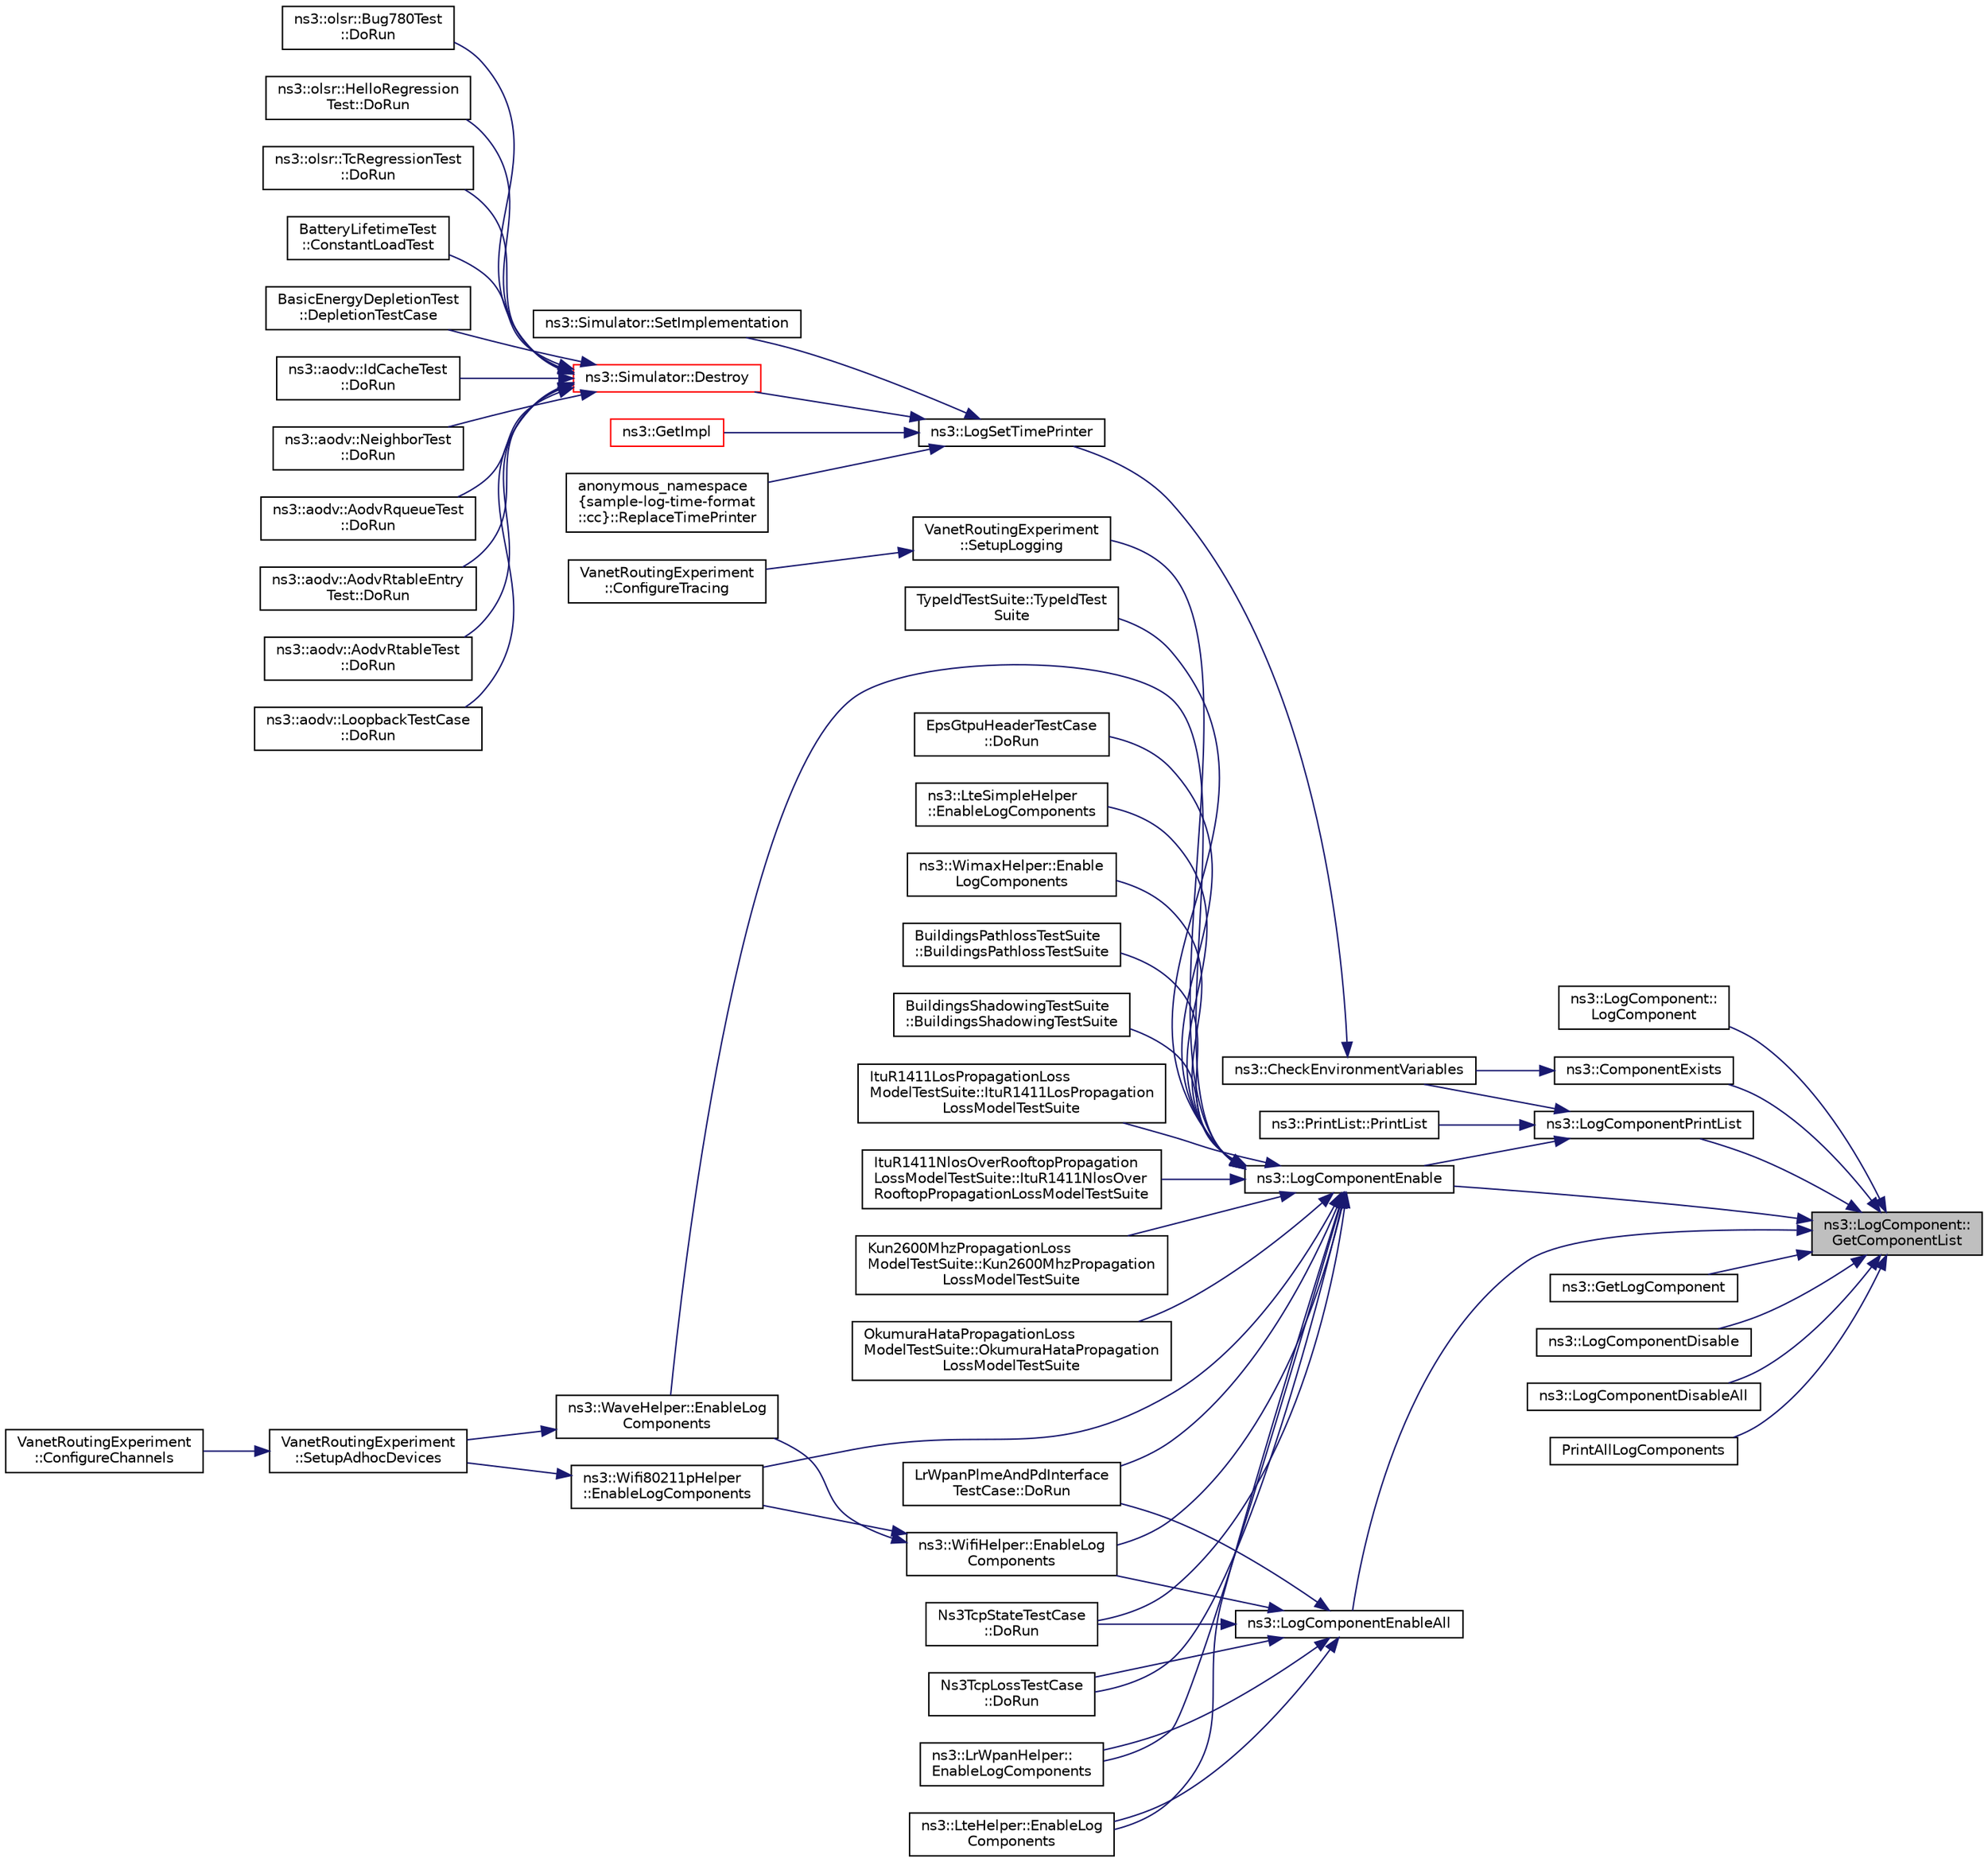 digraph "ns3::LogComponent::GetComponentList"
{
 // LATEX_PDF_SIZE
  edge [fontname="Helvetica",fontsize="10",labelfontname="Helvetica",labelfontsize="10"];
  node [fontname="Helvetica",fontsize="10",shape=record];
  rankdir="RL";
  Node1 [label="ns3::LogComponent::\lGetComponentList",height=0.2,width=0.4,color="black", fillcolor="grey75", style="filled", fontcolor="black",tooltip="Get the list of LogComponnents."];
  Node1 -> Node2 [dir="back",color="midnightblue",fontsize="10",style="solid",fontname="Helvetica"];
  Node2 [label="ns3::LogComponent::\lLogComponent",height=0.2,width=0.4,color="black", fillcolor="white", style="filled",URL="$classns3_1_1_log_component.html#aaa3477d5874bd4d30f4ffc8240892877",tooltip="Constructor."];
  Node1 -> Node3 [dir="back",color="midnightblue",fontsize="10",style="solid",fontname="Helvetica"];
  Node3 [label="ns3::ComponentExists",height=0.2,width=0.4,color="black", fillcolor="white", style="filled",URL="$group__logging.html#gaadcc698770aae684c54dbd1ef4e4b37a",tooltip="Check if a log component exists."];
  Node3 -> Node4 [dir="back",color="midnightblue",fontsize="10",style="solid",fontname="Helvetica"];
  Node4 [label="ns3::CheckEnvironmentVariables",height=0.2,width=0.4,color="black", fillcolor="white", style="filled",URL="$group__logging.html#gacdc0bdeb2d8a90089d4fb09c4b8569ff",tooltip="Parse the NS_LOG environment variable."];
  Node4 -> Node5 [dir="back",color="midnightblue",fontsize="10",style="solid",fontname="Helvetica"];
  Node5 [label="ns3::LogSetTimePrinter",height=0.2,width=0.4,color="black", fillcolor="white", style="filled",URL="$namespacens3.html#a46cd76678f7da29799d1b41994e12ec1",tooltip="Set the TimePrinter function to be used to prepend log messages with the simulation time."];
  Node5 -> Node6 [dir="back",color="midnightblue",fontsize="10",style="solid",fontname="Helvetica"];
  Node6 [label="ns3::Simulator::Destroy",height=0.2,width=0.4,color="red", fillcolor="white", style="filled",URL="$classns3_1_1_simulator.html#a2a056e59a6623225df0957eda0ee8252",tooltip="Execute the events scheduled with ScheduleDestroy()."];
  Node6 -> Node7 [dir="back",color="midnightblue",fontsize="10",style="solid",fontname="Helvetica"];
  Node7 [label="BatteryLifetimeTest\l::ConstantLoadTest",height=0.2,width=0.4,color="black", fillcolor="white", style="filled",URL="$class_battery_lifetime_test.html#a5cfb6c588872035454feb525491b1d52",tooltip=" "];
  Node6 -> Node8 [dir="back",color="midnightblue",fontsize="10",style="solid",fontname="Helvetica"];
  Node8 [label="BasicEnergyDepletionTest\l::DepletionTestCase",height=0.2,width=0.4,color="black", fillcolor="white", style="filled",URL="$class_basic_energy_depletion_test.html#a933f0ff2e50a5dc64b4312619405a05a",tooltip=" "];
  Node6 -> Node9 [dir="back",color="midnightblue",fontsize="10",style="solid",fontname="Helvetica"];
  Node9 [label="ns3::aodv::IdCacheTest\l::DoRun",height=0.2,width=0.4,color="black", fillcolor="white", style="filled",URL="$classns3_1_1aodv_1_1_id_cache_test.html#af48af2859e1e63cf946df38906f4d7a2",tooltip="Implementation to actually run this TestCase."];
  Node6 -> Node10 [dir="back",color="midnightblue",fontsize="10",style="solid",fontname="Helvetica"];
  Node10 [label="ns3::aodv::NeighborTest\l::DoRun",height=0.2,width=0.4,color="black", fillcolor="white", style="filled",URL="$structns3_1_1aodv_1_1_neighbor_test.html#aeb957b7644d6c77f5d0d43d2c160897f",tooltip="Implementation to actually run this TestCase."];
  Node6 -> Node11 [dir="back",color="midnightblue",fontsize="10",style="solid",fontname="Helvetica"];
  Node11 [label="ns3::aodv::AodvRqueueTest\l::DoRun",height=0.2,width=0.4,color="black", fillcolor="white", style="filled",URL="$structns3_1_1aodv_1_1_aodv_rqueue_test.html#a7ec6b59547d19f9c08f2dcff06eecae3",tooltip="Implementation to actually run this TestCase."];
  Node6 -> Node12 [dir="back",color="midnightblue",fontsize="10",style="solid",fontname="Helvetica"];
  Node12 [label="ns3::aodv::AodvRtableEntry\lTest::DoRun",height=0.2,width=0.4,color="black", fillcolor="white", style="filled",URL="$structns3_1_1aodv_1_1_aodv_rtable_entry_test.html#ad1739d41fc9618c26b8c43e9ad45a60b",tooltip="Implementation to actually run this TestCase."];
  Node6 -> Node13 [dir="back",color="midnightblue",fontsize="10",style="solid",fontname="Helvetica"];
  Node13 [label="ns3::aodv::AodvRtableTest\l::DoRun",height=0.2,width=0.4,color="black", fillcolor="white", style="filled",URL="$structns3_1_1aodv_1_1_aodv_rtable_test.html#a9eb10e0a4367097b064fe9875d21e329",tooltip="Implementation to actually run this TestCase."];
  Node6 -> Node14 [dir="back",color="midnightblue",fontsize="10",style="solid",fontname="Helvetica"];
  Node14 [label="ns3::aodv::LoopbackTestCase\l::DoRun",height=0.2,width=0.4,color="black", fillcolor="white", style="filled",URL="$classns3_1_1aodv_1_1_loopback_test_case.html#aa4ecd46f743a971813870cff58563eab",tooltip="Implementation to actually run this TestCase."];
  Node6 -> Node15 [dir="back",color="midnightblue",fontsize="10",style="solid",fontname="Helvetica"];
  Node15 [label="ns3::olsr::Bug780Test\l::DoRun",height=0.2,width=0.4,color="black", fillcolor="white", style="filled",URL="$classns3_1_1olsr_1_1_bug780_test.html#aea2f01c8e6af5f1363b67a23ccaaf030",tooltip="Implementation to actually run this TestCase."];
  Node6 -> Node16 [dir="back",color="midnightblue",fontsize="10",style="solid",fontname="Helvetica"];
  Node16 [label="ns3::olsr::HelloRegression\lTest::DoRun",height=0.2,width=0.4,color="black", fillcolor="white", style="filled",URL="$classns3_1_1olsr_1_1_hello_regression_test.html#a469da2871e46fb6d56da5820f5aa1982",tooltip="Implementation to actually run this TestCase."];
  Node6 -> Node17 [dir="back",color="midnightblue",fontsize="10",style="solid",fontname="Helvetica"];
  Node17 [label="ns3::olsr::TcRegressionTest\l::DoRun",height=0.2,width=0.4,color="black", fillcolor="white", style="filled",URL="$classns3_1_1olsr_1_1_tc_regression_test.html#ab3215c11b0586486c641af620fb1bc0b",tooltip="Implementation to actually run this TestCase."];
  Node5 -> Node44 [dir="back",color="midnightblue",fontsize="10",style="solid",fontname="Helvetica"];
  Node44 [label="ns3::GetImpl",height=0.2,width=0.4,color="red", fillcolor="white", style="filled",URL="$group__simulator.html#ga42eb4eddad41528d4d99794a3dae3fd0",tooltip="Get the SimulatorImpl singleton."];
  Node5 -> Node2008 [dir="back",color="midnightblue",fontsize="10",style="solid",fontname="Helvetica"];
  Node2008 [label="anonymous_namespace\l\{sample-log-time-format\l::cc\}::ReplaceTimePrinter",height=0.2,width=0.4,color="black", fillcolor="white", style="filled",URL="$namespaceanonymous__namespace_02sample-log-time-format_8cc_03.html#a129f6efa2728cf5bef88b946e2696427",tooltip="Set ReplacementTimePrinter as the time printer for log messages."];
  Node5 -> Node633 [dir="back",color="midnightblue",fontsize="10",style="solid",fontname="Helvetica"];
  Node633 [label="ns3::Simulator::SetImplementation",height=0.2,width=0.4,color="black", fillcolor="white", style="filled",URL="$classns3_1_1_simulator.html#ae9c56e0f229fd981f5fdf99650953473",tooltip=" "];
  Node1 -> Node2367 [dir="back",color="midnightblue",fontsize="10",style="solid",fontname="Helvetica"];
  Node2367 [label="ns3::GetLogComponent",height=0.2,width=0.4,color="black", fillcolor="white", style="filled",URL="$namespacens3.html#ac670ec313549b72edd0d449521588083",tooltip="Get the LogComponent registered with the given name."];
  Node1 -> Node2368 [dir="back",color="midnightblue",fontsize="10",style="solid",fontname="Helvetica"];
  Node2368 [label="ns3::LogComponentDisable",height=0.2,width=0.4,color="black", fillcolor="white", style="filled",URL="$namespacens3.html#ad9b33adcd3aa5fc02ae8e8a627d138d5",tooltip="Disable the logging output associated with that log component."];
  Node1 -> Node2369 [dir="back",color="midnightblue",fontsize="10",style="solid",fontname="Helvetica"];
  Node2369 [label="ns3::LogComponentDisableAll",height=0.2,width=0.4,color="black", fillcolor="white", style="filled",URL="$namespacens3.html#a4270606f723af7c8f672a702096baf6c",tooltip="Disable all logging for all components."];
  Node1 -> Node2370 [dir="back",color="midnightblue",fontsize="10",style="solid",fontname="Helvetica"];
  Node2370 [label="ns3::LogComponentEnable",height=0.2,width=0.4,color="black", fillcolor="white", style="filled",URL="$namespacens3.html#adc4ef4f00bb2f5f4edae67fc3bc27f20",tooltip="Enable the logging output associated with that log component."];
  Node2370 -> Node2371 [dir="back",color="midnightblue",fontsize="10",style="solid",fontname="Helvetica"];
  Node2371 [label="BuildingsPathlossTestSuite\l::BuildingsPathlossTestSuite",height=0.2,width=0.4,color="black", fillcolor="white", style="filled",URL="$class_buildings_pathloss_test_suite.html#a0fa7d83d42949e53a1c5833467f994cd",tooltip="Test 1.1 BuildingsPathlossModel Pathloss compound test."];
  Node2370 -> Node2372 [dir="back",color="midnightblue",fontsize="10",style="solid",fontname="Helvetica"];
  Node2372 [label="BuildingsShadowingTestSuite\l::BuildingsShadowingTestSuite",height=0.2,width=0.4,color="black", fillcolor="white", style="filled",URL="$class_buildings_shadowing_test_suite.html#a8aff46917cac31ca76e0e60df47d41ad",tooltip="Test 1.1 Shadowing compound test."];
  Node2370 -> Node2373 [dir="back",color="midnightblue",fontsize="10",style="solid",fontname="Helvetica"];
  Node2373 [label="ItuR1411LosPropagationLoss\lModelTestSuite::ItuR1411LosPropagation\lLossModelTestSuite",height=0.2,width=0.4,color="black", fillcolor="white", style="filled",URL="$class_itu_r1411_los_propagation_loss_model_test_suite.html#ae7a78ad0a301bb2d6dcd6e7e3ffb666f",tooltip=" "];
  Node2370 -> Node2374 [dir="back",color="midnightblue",fontsize="10",style="solid",fontname="Helvetica"];
  Node2374 [label="ItuR1411NlosOverRooftopPropagation\lLossModelTestSuite::ItuR1411NlosOver\lRooftopPropagationLossModelTestSuite",height=0.2,width=0.4,color="black", fillcolor="white", style="filled",URL="$class_itu_r1411_nlos_over_rooftop_propagation_loss_model_test_suite.html#a92a11c7c378ae361bd2752b2ebbf5c72",tooltip=" "];
  Node2370 -> Node2375 [dir="back",color="midnightblue",fontsize="10",style="solid",fontname="Helvetica"];
  Node2375 [label="Kun2600MhzPropagationLoss\lModelTestSuite::Kun2600MhzPropagation\lLossModelTestSuite",height=0.2,width=0.4,color="black", fillcolor="white", style="filled",URL="$class_kun2600_mhz_propagation_loss_model_test_suite.html#a5519fcd48439246ca771ec610be3c62d",tooltip=" "];
  Node2370 -> Node2376 [dir="back",color="midnightblue",fontsize="10",style="solid",fontname="Helvetica"];
  Node2376 [label="OkumuraHataPropagationLoss\lModelTestSuite::OkumuraHataPropagation\lLossModelTestSuite",height=0.2,width=0.4,color="black", fillcolor="white", style="filled",URL="$class_okumura_hata_propagation_loss_model_test_suite.html#a6bbf6c5bbb6914152df616e81fac7350",tooltip=" "];
  Node2370 -> Node2377 [dir="back",color="midnightblue",fontsize="10",style="solid",fontname="Helvetica"];
  Node2377 [label="TypeIdTestSuite::TypeIdTest\lSuite",height=0.2,width=0.4,color="black", fillcolor="white", style="filled",URL="$class_type_id_test_suite.html#a2e12e48a08f109614074505a7cc6ad29",tooltip=" "];
  Node2370 -> Node1765 [dir="back",color="midnightblue",fontsize="10",style="solid",fontname="Helvetica"];
  Node1765 [label="LrWpanPlmeAndPdInterface\lTestCase::DoRun",height=0.2,width=0.4,color="black", fillcolor="white", style="filled",URL="$class_lr_wpan_plme_and_pd_interface_test_case.html#a2d79b8be9839f74b689ac04a8c5e18ce",tooltip="Implementation to actually run this TestCase."];
  Node2370 -> Node2378 [dir="back",color="midnightblue",fontsize="10",style="solid",fontname="Helvetica"];
  Node2378 [label="EpsGtpuHeaderTestCase\l::DoRun",height=0.2,width=0.4,color="black", fillcolor="white", style="filled",URL="$class_eps_gtpu_header_test_case.html#a49e06b747dc8a930183a544e2050034e",tooltip="Implementation to actually run this TestCase."];
  Node2370 -> Node1628 [dir="back",color="midnightblue",fontsize="10",style="solid",fontname="Helvetica"];
  Node1628 [label="Ns3TcpLossTestCase\l::DoRun",height=0.2,width=0.4,color="black", fillcolor="white", style="filled",URL="$class_ns3_tcp_loss_test_case.html#aa6494c8b5df42627efd9625374b2eeeb",tooltip="Implementation to actually run this TestCase."];
  Node2370 -> Node1699 [dir="back",color="midnightblue",fontsize="10",style="solid",fontname="Helvetica"];
  Node1699 [label="Ns3TcpStateTestCase\l::DoRun",height=0.2,width=0.4,color="black", fillcolor="white", style="filled",URL="$class_ns3_tcp_state_test_case.html#a62dd7855d89e540bf08e8ac2e9febf9f",tooltip="Implementation to actually run this TestCase."];
  Node2370 -> Node2379 [dir="back",color="midnightblue",fontsize="10",style="solid",fontname="Helvetica"];
  Node2379 [label="ns3::LrWpanHelper::\lEnableLogComponents",height=0.2,width=0.4,color="black", fillcolor="white", style="filled",URL="$classns3_1_1_lr_wpan_helper.html#a897bfee8ce0c3e4340545423cb3a69af",tooltip="Helper to enable all LrWpan log components with one statement."];
  Node2370 -> Node2380 [dir="back",color="midnightblue",fontsize="10",style="solid",fontname="Helvetica"];
  Node2380 [label="ns3::LteHelper::EnableLog\lComponents",height=0.2,width=0.4,color="black", fillcolor="white", style="filled",URL="$classns3_1_1_lte_helper.html#a1f84fe303e7c737d911c52f529e53abe",tooltip="Enables full-blown logging for major components of the LENA architecture."];
  Node2370 -> Node2381 [dir="back",color="midnightblue",fontsize="10",style="solid",fontname="Helvetica"];
  Node2381 [label="ns3::LteSimpleHelper\l::EnableLogComponents",height=0.2,width=0.4,color="black", fillcolor="white", style="filled",URL="$classns3_1_1_lte_simple_helper.html#a902a5c5e369d2982125de901f6e331e5",tooltip="Enables logging for all components of the LENA architecture."];
  Node2370 -> Node2382 [dir="back",color="midnightblue",fontsize="10",style="solid",fontname="Helvetica"];
  Node2382 [label="ns3::WaveHelper::EnableLog\lComponents",height=0.2,width=0.4,color="black", fillcolor="white", style="filled",URL="$classns3_1_1_wave_helper.html#a9b7510b4aeb982d4a01f2ae829e1ee09",tooltip="Helper to enable all WaveNetDevice log components with one statement."];
  Node2382 -> Node698 [dir="back",color="midnightblue",fontsize="10",style="solid",fontname="Helvetica"];
  Node698 [label="VanetRoutingExperiment\l::SetupAdhocDevices",height=0.2,width=0.4,color="black", fillcolor="white", style="filled",URL="$class_vanet_routing_experiment.html#a8de4279cfaf91886970596e9ba8a4a75",tooltip="Set up the adhoc devices."];
  Node698 -> Node699 [dir="back",color="midnightblue",fontsize="10",style="solid",fontname="Helvetica"];
  Node699 [label="VanetRoutingExperiment\l::ConfigureChannels",height=0.2,width=0.4,color="black", fillcolor="white", style="filled",URL="$class_vanet_routing_experiment.html#adcb4d2d4146919dc6f2cbdc183068e6a",tooltip="Configure channels."];
  Node2370 -> Node2383 [dir="back",color="midnightblue",fontsize="10",style="solid",fontname="Helvetica"];
  Node2383 [label="ns3::Wifi80211pHelper\l::EnableLogComponents",height=0.2,width=0.4,color="black", fillcolor="white", style="filled",URL="$classns3_1_1_wifi80211p_helper.html#a159fbdfa2402e78aebb00e7042ecfa08",tooltip="Helper to enable all WifiNetDevice log components with one statement."];
  Node2383 -> Node698 [dir="back",color="midnightblue",fontsize="10",style="solid",fontname="Helvetica"];
  Node2370 -> Node2384 [dir="back",color="midnightblue",fontsize="10",style="solid",fontname="Helvetica"];
  Node2384 [label="ns3::WifiHelper::EnableLog\lComponents",height=0.2,width=0.4,color="black", fillcolor="white", style="filled",URL="$classns3_1_1_wifi_helper.html#a9dcf143d52642e94606a9e0f228da2d2",tooltip="Helper to enable all WifiNetDevice log components with one statement."];
  Node2384 -> Node2382 [dir="back",color="midnightblue",fontsize="10",style="solid",fontname="Helvetica"];
  Node2384 -> Node2383 [dir="back",color="midnightblue",fontsize="10",style="solid",fontname="Helvetica"];
  Node2370 -> Node2385 [dir="back",color="midnightblue",fontsize="10",style="solid",fontname="Helvetica"];
  Node2385 [label="ns3::WimaxHelper::Enable\lLogComponents",height=0.2,width=0.4,color="black", fillcolor="white", style="filled",URL="$classns3_1_1_wimax_helper.html#a31da3d96f3aa8d48749625ee8e148af7",tooltip="Helper to enable all WimaxNetDevice log components with one statement."];
  Node2370 -> Node2386 [dir="back",color="midnightblue",fontsize="10",style="solid",fontname="Helvetica"];
  Node2386 [label="VanetRoutingExperiment\l::SetupLogging",height=0.2,width=0.4,color="black", fillcolor="white", style="filled",URL="$class_vanet_routing_experiment.html#a8ee7d33cac699179f14d4d4335eec563",tooltip="Set up logging."];
  Node2386 -> Node2387 [dir="back",color="midnightblue",fontsize="10",style="solid",fontname="Helvetica"];
  Node2387 [label="VanetRoutingExperiment\l::ConfigureTracing",height=0.2,width=0.4,color="black", fillcolor="white", style="filled",URL="$class_vanet_routing_experiment.html#a8e298dd2353eae14bbf00009e728885e",tooltip="Configure tracing."];
  Node1 -> Node2388 [dir="back",color="midnightblue",fontsize="10",style="solid",fontname="Helvetica"];
  Node2388 [label="ns3::LogComponentEnableAll",height=0.2,width=0.4,color="black", fillcolor="white", style="filled",URL="$namespacens3.html#aef610a7dcaaa6c20499283526b538582",tooltip="Enable the logging output for all registered log components."];
  Node2388 -> Node1765 [dir="back",color="midnightblue",fontsize="10",style="solid",fontname="Helvetica"];
  Node2388 -> Node1628 [dir="back",color="midnightblue",fontsize="10",style="solid",fontname="Helvetica"];
  Node2388 -> Node1699 [dir="back",color="midnightblue",fontsize="10",style="solid",fontname="Helvetica"];
  Node2388 -> Node2379 [dir="back",color="midnightblue",fontsize="10",style="solid",fontname="Helvetica"];
  Node2388 -> Node2380 [dir="back",color="midnightblue",fontsize="10",style="solid",fontname="Helvetica"];
  Node2388 -> Node2384 [dir="back",color="midnightblue",fontsize="10",style="solid",fontname="Helvetica"];
  Node1 -> Node2389 [dir="back",color="midnightblue",fontsize="10",style="solid",fontname="Helvetica"];
  Node2389 [label="ns3::LogComponentPrintList",height=0.2,width=0.4,color="black", fillcolor="white", style="filled",URL="$namespacens3.html#a5252703c3f8260fd6dc609f1b276e57c",tooltip="Print the list of logging messages available."];
  Node2389 -> Node2390 [dir="back",color="midnightblue",fontsize="10",style="solid",fontname="Helvetica"];
  Node2390 [label="ns3::PrintList::PrintList",height=0.2,width=0.4,color="black", fillcolor="white", style="filled",URL="$classns3_1_1_print_list.html#a0504a671851935c3be9abd363ade19a6",tooltip=" "];
  Node2389 -> Node4 [dir="back",color="midnightblue",fontsize="10",style="solid",fontname="Helvetica"];
  Node2389 -> Node2370 [dir="back",color="midnightblue",fontsize="10",style="solid",fontname="Helvetica"];
  Node1 -> Node2391 [dir="back",color="midnightblue",fontsize="10",style="solid",fontname="Helvetica"];
  Node2391 [label="PrintAllLogComponents",height=0.2,width=0.4,color="black", fillcolor="white", style="filled",URL="$print-introspected-doxygen_8cc.html#a44d9b1979ff38345b0e68f1a18d3198d",tooltip="Print the list of all LogComponents."];
}
